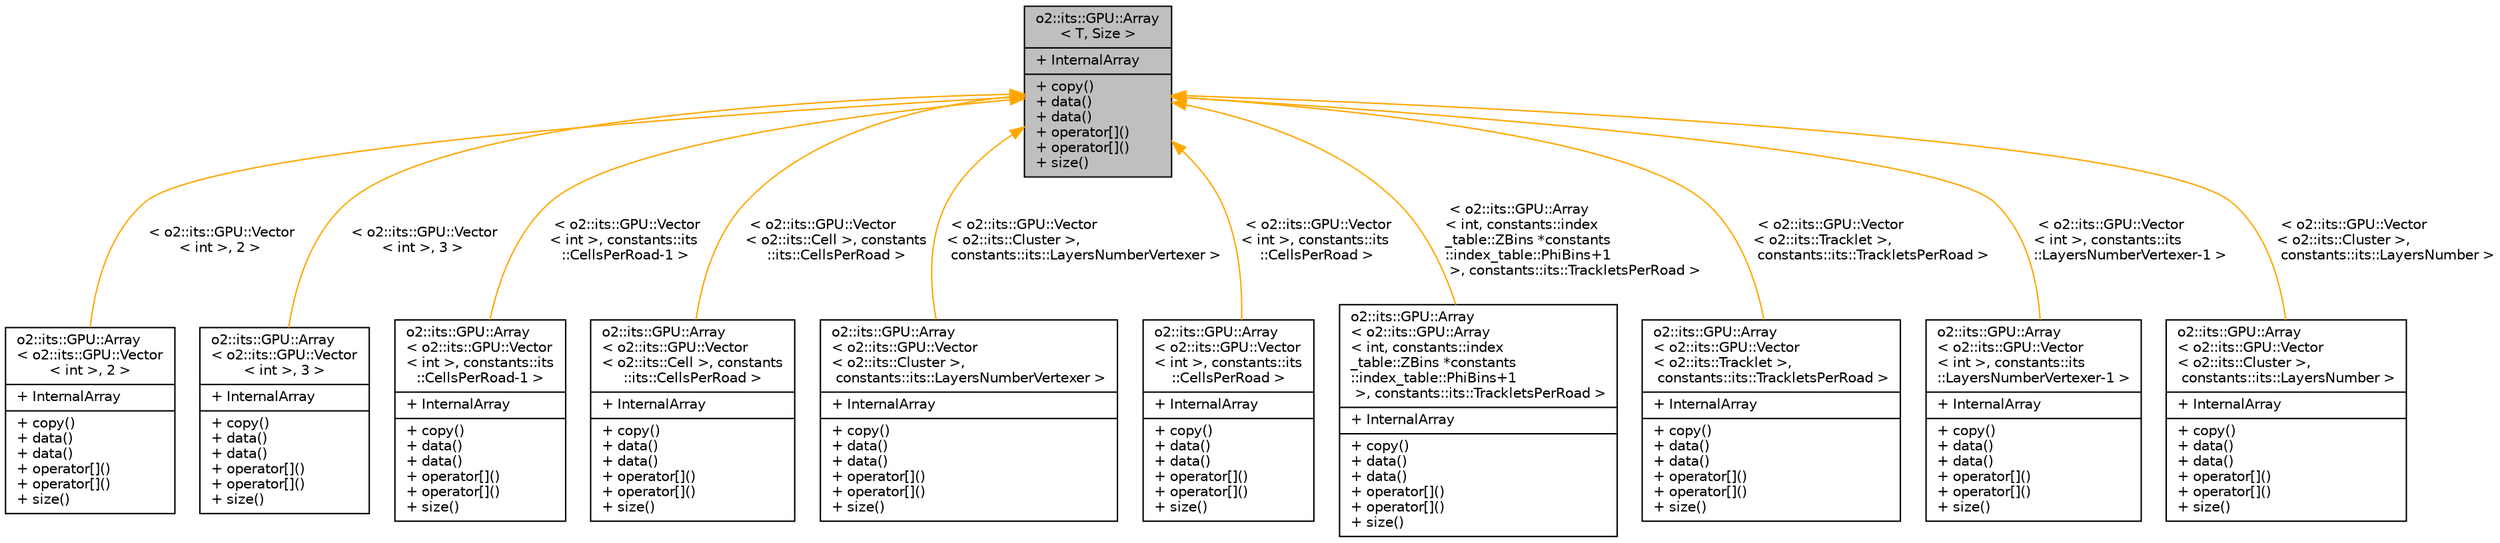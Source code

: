 digraph "o2::its::GPU::Array&lt; T, Size &gt;"
{
 // INTERACTIVE_SVG=YES
  bgcolor="transparent";
  edge [fontname="Helvetica",fontsize="10",labelfontname="Helvetica",labelfontsize="10"];
  node [fontname="Helvetica",fontsize="10",shape=record];
  Node1 [label="{o2::its::GPU::Array\l\< T, Size \>\n|+ InternalArray\l|+ copy()\l+ data()\l+ data()\l+ operator[]()\l+ operator[]()\l+ size()\l}",height=0.2,width=0.4,color="black", fillcolor="grey75", style="filled", fontcolor="black"];
  Node1 -> Node2 [dir="back",color="orange",fontsize="10",style="solid",label=" \< o2::its::GPU::Vector\l\< int \>, 2 \>" ,fontname="Helvetica"];
  Node2 [label="{o2::its::GPU::Array\l\< o2::its::GPU::Vector\l\< int \>, 2 \>\n|+ InternalArray\l|+ copy()\l+ data()\l+ data()\l+ operator[]()\l+ operator[]()\l+ size()\l}",height=0.2,width=0.4,color="black",URL="$d0/d27/structo2_1_1its_1_1GPU_1_1Array.html"];
  Node1 -> Node3 [dir="back",color="orange",fontsize="10",style="solid",label=" \< o2::its::GPU::Vector\l\< int \>, 3 \>" ,fontname="Helvetica"];
  Node3 [label="{o2::its::GPU::Array\l\< o2::its::GPU::Vector\l\< int \>, 3 \>\n|+ InternalArray\l|+ copy()\l+ data()\l+ data()\l+ operator[]()\l+ operator[]()\l+ size()\l}",height=0.2,width=0.4,color="black",URL="$d0/d27/structo2_1_1its_1_1GPU_1_1Array.html"];
  Node1 -> Node4 [dir="back",color="orange",fontsize="10",style="solid",label=" \< o2::its::GPU::Vector\l\< int \>, constants::its\l::CellsPerRoad-1 \>" ,fontname="Helvetica"];
  Node4 [label="{o2::its::GPU::Array\l\< o2::its::GPU::Vector\l\< int \>, constants::its\l::CellsPerRoad-1 \>\n|+ InternalArray\l|+ copy()\l+ data()\l+ data()\l+ operator[]()\l+ operator[]()\l+ size()\l}",height=0.2,width=0.4,color="black",URL="$d0/d27/structo2_1_1its_1_1GPU_1_1Array.html"];
  Node1 -> Node5 [dir="back",color="orange",fontsize="10",style="solid",label=" \< o2::its::GPU::Vector\l\< o2::its::Cell \>, constants\l::its::CellsPerRoad \>" ,fontname="Helvetica"];
  Node5 [label="{o2::its::GPU::Array\l\< o2::its::GPU::Vector\l\< o2::its::Cell \>, constants\l::its::CellsPerRoad \>\n|+ InternalArray\l|+ copy()\l+ data()\l+ data()\l+ operator[]()\l+ operator[]()\l+ size()\l}",height=0.2,width=0.4,color="black",URL="$d0/d27/structo2_1_1its_1_1GPU_1_1Array.html"];
  Node1 -> Node6 [dir="back",color="orange",fontsize="10",style="solid",label=" \< o2::its::GPU::Vector\l\< o2::its::Cluster \>,\l constants::its::LayersNumberVertexer \>" ,fontname="Helvetica"];
  Node6 [label="{o2::its::GPU::Array\l\< o2::its::GPU::Vector\l\< o2::its::Cluster \>,\l constants::its::LayersNumberVertexer \>\n|+ InternalArray\l|+ copy()\l+ data()\l+ data()\l+ operator[]()\l+ operator[]()\l+ size()\l}",height=0.2,width=0.4,color="black",URL="$d0/d27/structo2_1_1its_1_1GPU_1_1Array.html"];
  Node1 -> Node7 [dir="back",color="orange",fontsize="10",style="solid",label=" \< o2::its::GPU::Vector\l\< int \>, constants::its\l::CellsPerRoad \>" ,fontname="Helvetica"];
  Node7 [label="{o2::its::GPU::Array\l\< o2::its::GPU::Vector\l\< int \>, constants::its\l::CellsPerRoad \>\n|+ InternalArray\l|+ copy()\l+ data()\l+ data()\l+ operator[]()\l+ operator[]()\l+ size()\l}",height=0.2,width=0.4,color="black",URL="$d0/d27/structo2_1_1its_1_1GPU_1_1Array.html"];
  Node1 -> Node8 [dir="back",color="orange",fontsize="10",style="solid",label=" \< o2::its::GPU::Array\l\< int, constants::index\l_table::ZBins *constants\l::index_table::PhiBins+1\l \>, constants::its::TrackletsPerRoad \>" ,fontname="Helvetica"];
  Node8 [label="{o2::its::GPU::Array\l\< o2::its::GPU::Array\l\< int, constants::index\l_table::ZBins *constants\l::index_table::PhiBins+1\l \>, constants::its::TrackletsPerRoad \>\n|+ InternalArray\l|+ copy()\l+ data()\l+ data()\l+ operator[]()\l+ operator[]()\l+ size()\l}",height=0.2,width=0.4,color="black",URL="$d0/d27/structo2_1_1its_1_1GPU_1_1Array.html"];
  Node1 -> Node9 [dir="back",color="orange",fontsize="10",style="solid",label=" \< o2::its::GPU::Vector\l\< o2::its::Tracklet \>,\l constants::its::TrackletsPerRoad \>" ,fontname="Helvetica"];
  Node9 [label="{o2::its::GPU::Array\l\< o2::its::GPU::Vector\l\< o2::its::Tracklet \>,\l constants::its::TrackletsPerRoad \>\n|+ InternalArray\l|+ copy()\l+ data()\l+ data()\l+ operator[]()\l+ operator[]()\l+ size()\l}",height=0.2,width=0.4,color="black",URL="$d0/d27/structo2_1_1its_1_1GPU_1_1Array.html"];
  Node1 -> Node10 [dir="back",color="orange",fontsize="10",style="solid",label=" \< o2::its::GPU::Vector\l\< int \>, constants::its\l::LayersNumberVertexer-1 \>" ,fontname="Helvetica"];
  Node10 [label="{o2::its::GPU::Array\l\< o2::its::GPU::Vector\l\< int \>, constants::its\l::LayersNumberVertexer-1 \>\n|+ InternalArray\l|+ copy()\l+ data()\l+ data()\l+ operator[]()\l+ operator[]()\l+ size()\l}",height=0.2,width=0.4,color="black",URL="$d0/d27/structo2_1_1its_1_1GPU_1_1Array.html"];
  Node1 -> Node11 [dir="back",color="orange",fontsize="10",style="solid",label=" \< o2::its::GPU::Vector\l\< o2::its::Cluster \>,\l constants::its::LayersNumber \>" ,fontname="Helvetica"];
  Node11 [label="{o2::its::GPU::Array\l\< o2::its::GPU::Vector\l\< o2::its::Cluster \>,\l constants::its::LayersNumber \>\n|+ InternalArray\l|+ copy()\l+ data()\l+ data()\l+ operator[]()\l+ operator[]()\l+ size()\l}",height=0.2,width=0.4,color="black",URL="$d0/d27/structo2_1_1its_1_1GPU_1_1Array.html"];
}
